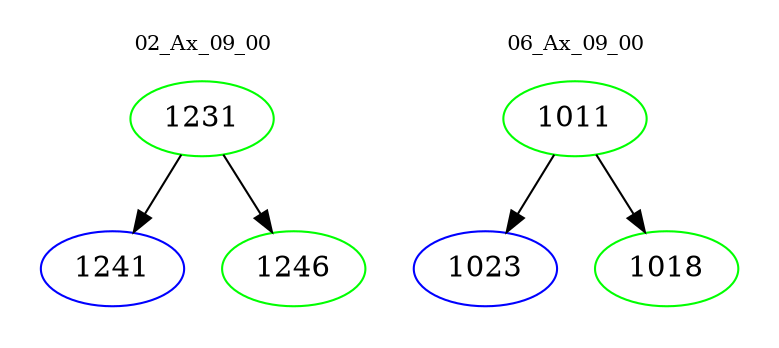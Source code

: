 digraph{
subgraph cluster_0 {
color = white
label = "02_Ax_09_00";
fontsize=10;
T0_1231 [label="1231", color="green"]
T0_1231 -> T0_1241 [color="black"]
T0_1241 [label="1241", color="blue"]
T0_1231 -> T0_1246 [color="black"]
T0_1246 [label="1246", color="green"]
}
subgraph cluster_1 {
color = white
label = "06_Ax_09_00";
fontsize=10;
T1_1011 [label="1011", color="green"]
T1_1011 -> T1_1023 [color="black"]
T1_1023 [label="1023", color="blue"]
T1_1011 -> T1_1018 [color="black"]
T1_1018 [label="1018", color="green"]
}
}
